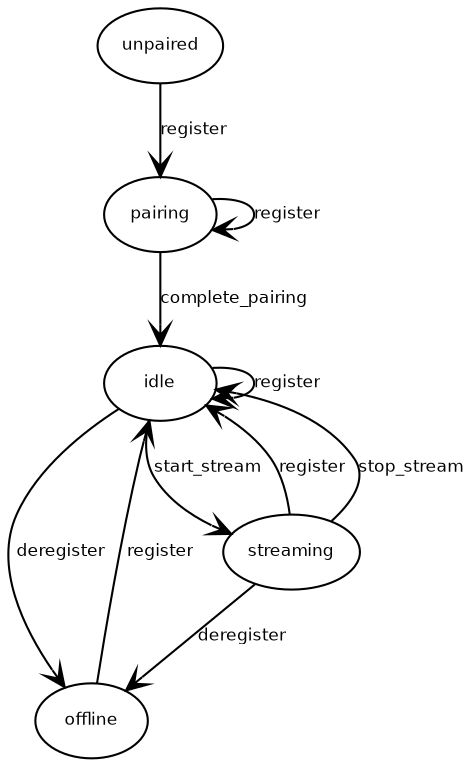 digraph G {

  // basic settings

  fontname = "Bitstream Vera Sans"
  fontsize = 8

  edge [
    fontname = "Bitstream Vera Sans"
    fontsize = 8
  ]

  node [
    fontname = "Bitstream Vera Sans"
    fontsize = 8
  ]


  // normal transitions

  edge [
    arrowtail = "none"
    arrowhead = "open"
  ]

  node [
    shape = "oval"
  ]


  unpaired -> pairing [label="register"]
  pairing -> pairing [label="register"]

  offline -> idle [label="register"]
  idle -> idle [label="register"]
  streaming -> idle [label="register"]

  pairing -> idle [label="complete_pairing"]

  idle -> streaming [label="start_stream"]
  streaming -> idle [label="stop_stream"]

  idle -> offline [label="deregister"]
  streaming -> offline [label="deregister"]


}
